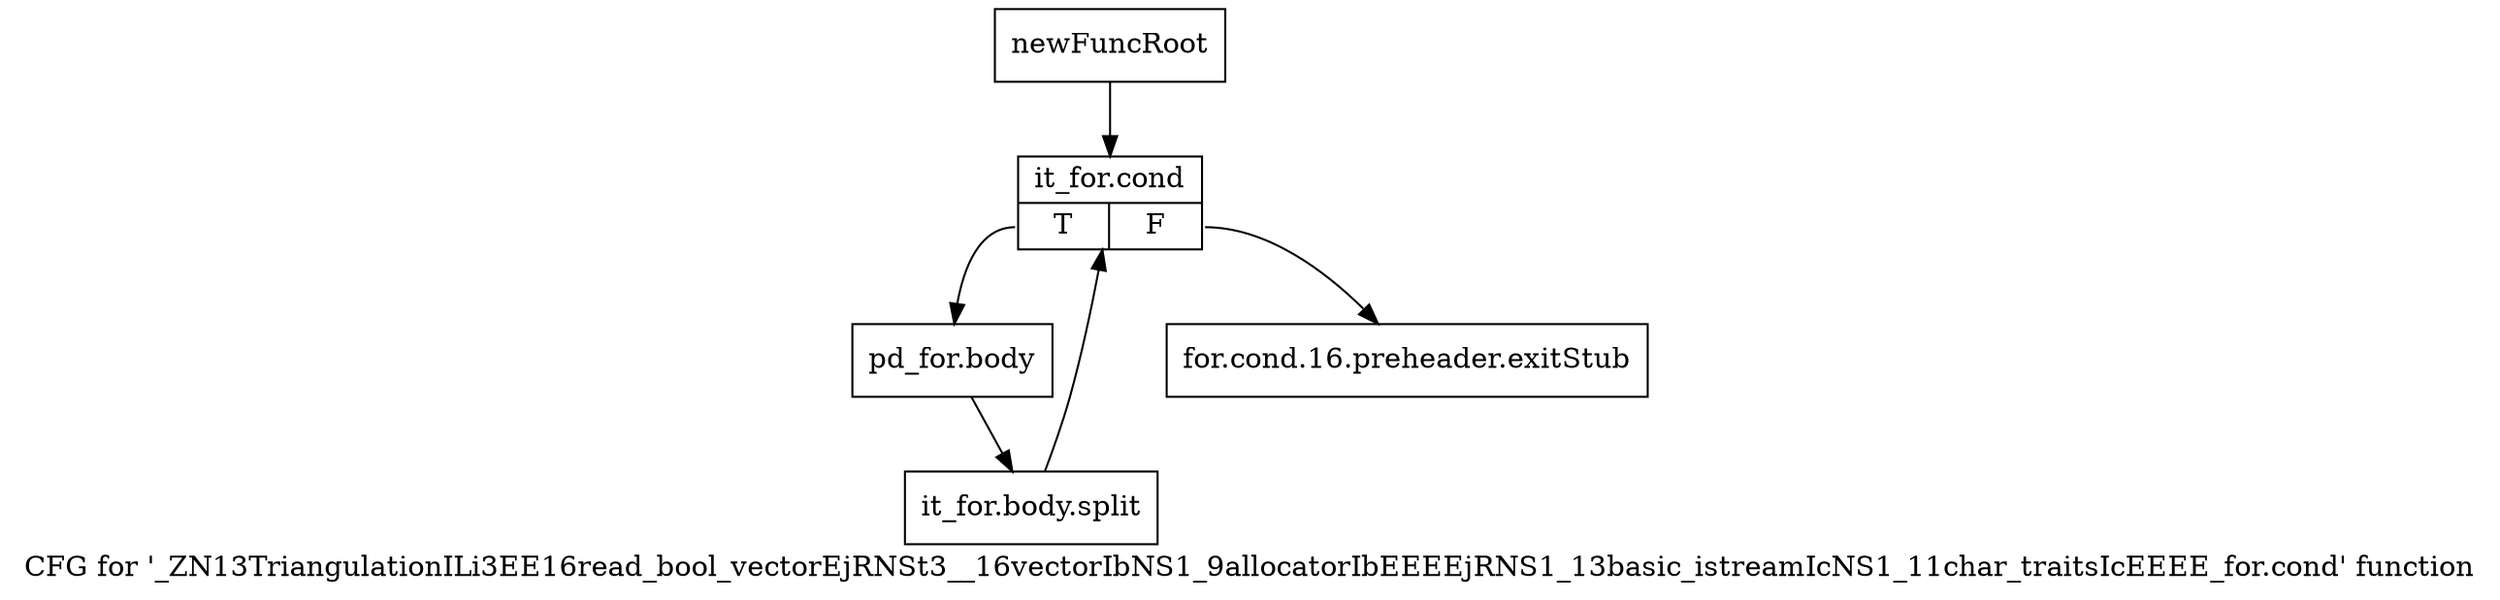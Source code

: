 digraph "CFG for '_ZN13TriangulationILi3EE16read_bool_vectorEjRNSt3__16vectorIbNS1_9allocatorIbEEEEjRNS1_13basic_istreamIcNS1_11char_traitsIcEEEE_for.cond' function" {
	label="CFG for '_ZN13TriangulationILi3EE16read_bool_vectorEjRNSt3__16vectorIbNS1_9allocatorIbEEEEjRNS1_13basic_istreamIcNS1_11char_traitsIcEEEE_for.cond' function";

	Node0x989a3c0 [shape=record,label="{newFuncRoot}"];
	Node0x989a3c0 -> Node0x989a460;
	Node0x989a410 [shape=record,label="{for.cond.16.preheader.exitStub}"];
	Node0x989a460 [shape=record,label="{it_for.cond|{<s0>T|<s1>F}}"];
	Node0x989a460:s0 -> Node0x989a4b0;
	Node0x989a460:s1 -> Node0x989a410;
	Node0x989a4b0 [shape=record,label="{pd_for.body}"];
	Node0x989a4b0 -> Node0xbab5850;
	Node0xbab5850 [shape=record,label="{it_for.body.split}"];
	Node0xbab5850 -> Node0x989a460;
}
